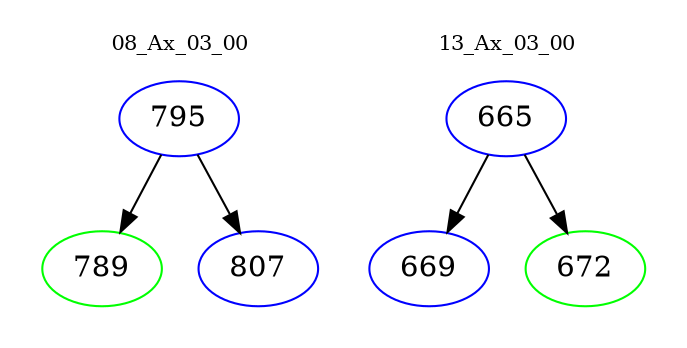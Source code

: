 digraph{
subgraph cluster_0 {
color = white
label = "08_Ax_03_00";
fontsize=10;
T0_795 [label="795", color="blue"]
T0_795 -> T0_789 [color="black"]
T0_789 [label="789", color="green"]
T0_795 -> T0_807 [color="black"]
T0_807 [label="807", color="blue"]
}
subgraph cluster_1 {
color = white
label = "13_Ax_03_00";
fontsize=10;
T1_665 [label="665", color="blue"]
T1_665 -> T1_669 [color="black"]
T1_669 [label="669", color="blue"]
T1_665 -> T1_672 [color="black"]
T1_672 [label="672", color="green"]
}
}
